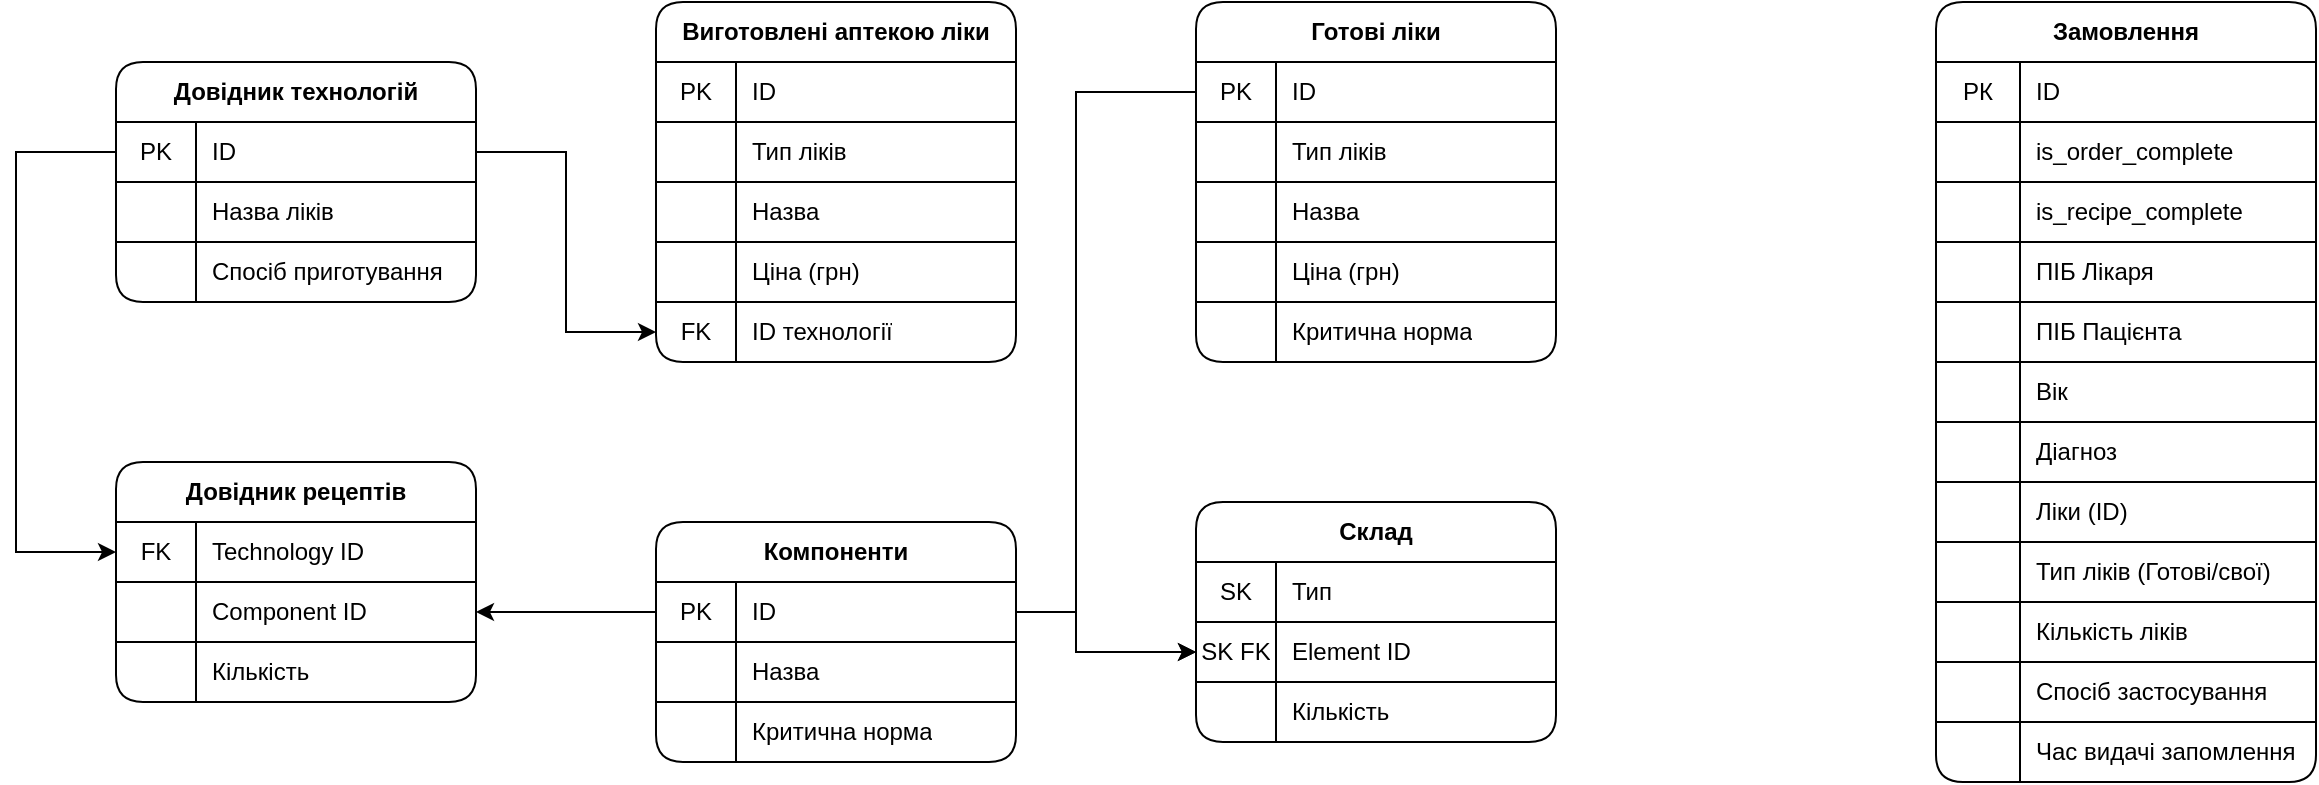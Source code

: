 <mxfile version="14.6.12" type="device"><diagram id="vfLtdzT4Emic2XwserG2" name="Page-1"><mxGraphModel dx="1422" dy="762" grid="1" gridSize="10" guides="1" tooltips="1" connect="1" arrows="1" fold="1" page="1" pageScale="1" pageWidth="1169" pageHeight="827" math="0" shadow="0"><root><mxCell id="0"/><mxCell id="1" parent="0"/><mxCell id="wv6EKZwhdLid4EKKZSiY-6" value="Замовлення" style="shape=table;html=1;whiteSpace=wrap;startSize=30;container=1;collapsible=0;childLayout=tableLayout;fixedRows=1;rowLines=1;fontStyle=1;align=center;rounded=1;sketch=0;shadow=0;resizeLast=0;portConstraintRotation=0;horizontal=1;resizeLastRow=1;" vertex="1" parent="1"><mxGeometry x="970" y="10" width="190" height="390" as="geometry"/></mxCell><mxCell id="wv6EKZwhdLid4EKKZSiY-7" value="" style="shape=partialRectangle;html=1;whiteSpace=wrap;collapsible=0;dropTarget=0;pointerEvents=0;fillColor=none;top=0;left=0;bottom=1;right=0;points=[[0,0.5],[1,0.5]];portConstraint=eastwest;" vertex="1" parent="wv6EKZwhdLid4EKKZSiY-6"><mxGeometry y="30" width="190" height="30" as="geometry"/></mxCell><mxCell id="wv6EKZwhdLid4EKKZSiY-8" value="РК" style="shape=partialRectangle;html=1;whiteSpace=wrap;connectable=0;fillColor=none;top=0;left=0;bottom=0;right=0;overflow=hidden;" vertex="1" parent="wv6EKZwhdLid4EKKZSiY-7"><mxGeometry width="42" height="30" as="geometry"/></mxCell><mxCell id="wv6EKZwhdLid4EKKZSiY-9" value="ID" style="shape=partialRectangle;html=1;whiteSpace=wrap;connectable=0;fillColor=none;top=0;left=0;bottom=0;right=0;align=left;spacingLeft=6;overflow=hidden;" vertex="1" parent="wv6EKZwhdLid4EKKZSiY-7"><mxGeometry x="42" width="148" height="30" as="geometry"/></mxCell><mxCell id="wv6EKZwhdLid4EKKZSiY-10" value="" style="shape=partialRectangle;html=1;whiteSpace=wrap;collapsible=0;dropTarget=0;pointerEvents=0;fillColor=none;top=0;left=0;bottom=0;right=0;points=[[0,0.5],[1,0.5]];portConstraint=eastwest;" vertex="1" parent="wv6EKZwhdLid4EKKZSiY-6"><mxGeometry y="60" width="190" height="30" as="geometry"/></mxCell><mxCell id="wv6EKZwhdLid4EKKZSiY-11" value="" style="shape=partialRectangle;html=1;whiteSpace=wrap;connectable=0;fillColor=none;top=0;left=0;bottom=0;right=0;overflow=hidden;" vertex="1" parent="wv6EKZwhdLid4EKKZSiY-10"><mxGeometry width="42" height="30" as="geometry"/></mxCell><mxCell id="wv6EKZwhdLid4EKKZSiY-12" value="is_order_complete" style="shape=partialRectangle;html=1;whiteSpace=wrap;connectable=0;fillColor=none;top=0;left=0;bottom=0;right=0;align=left;spacingLeft=6;overflow=hidden;" vertex="1" parent="wv6EKZwhdLid4EKKZSiY-10"><mxGeometry x="42" width="148" height="30" as="geometry"/></mxCell><mxCell id="wv6EKZwhdLid4EKKZSiY-58" style="shape=partialRectangle;html=1;whiteSpace=wrap;collapsible=0;dropTarget=0;pointerEvents=0;fillColor=none;top=0;left=0;bottom=0;right=0;points=[[0,0.5],[1,0.5]];portConstraint=eastwest;" vertex="1" parent="wv6EKZwhdLid4EKKZSiY-6"><mxGeometry y="90" width="190" height="30" as="geometry"/></mxCell><mxCell id="wv6EKZwhdLid4EKKZSiY-59" style="shape=partialRectangle;html=1;whiteSpace=wrap;connectable=0;fillColor=none;top=0;left=0;bottom=0;right=0;overflow=hidden;" vertex="1" parent="wv6EKZwhdLid4EKKZSiY-58"><mxGeometry width="42" height="30" as="geometry"/></mxCell><mxCell id="wv6EKZwhdLid4EKKZSiY-60" value="is_recipe_complete" style="shape=partialRectangle;html=1;whiteSpace=wrap;connectable=0;fillColor=none;top=0;left=0;bottom=0;right=0;align=left;spacingLeft=6;overflow=hidden;" vertex="1" parent="wv6EKZwhdLid4EKKZSiY-58"><mxGeometry x="42" width="148" height="30" as="geometry"/></mxCell><mxCell id="wv6EKZwhdLid4EKKZSiY-13" value="" style="shape=partialRectangle;html=1;whiteSpace=wrap;collapsible=0;dropTarget=0;pointerEvents=0;fillColor=none;top=0;left=0;bottom=0;right=0;points=[[0,0.5],[1,0.5]];portConstraint=eastwest;" vertex="1" parent="wv6EKZwhdLid4EKKZSiY-6"><mxGeometry y="120" width="190" height="30" as="geometry"/></mxCell><mxCell id="wv6EKZwhdLid4EKKZSiY-14" value="" style="shape=partialRectangle;html=1;whiteSpace=wrap;connectable=0;fillColor=none;top=0;left=0;bottom=0;right=0;overflow=hidden;" vertex="1" parent="wv6EKZwhdLid4EKKZSiY-13"><mxGeometry width="42" height="30" as="geometry"/></mxCell><mxCell id="wv6EKZwhdLid4EKKZSiY-15" value="ПІБ Лікаря" style="shape=partialRectangle;html=1;whiteSpace=wrap;connectable=0;fillColor=none;top=0;left=0;bottom=0;right=0;align=left;spacingLeft=6;overflow=hidden;" vertex="1" parent="wv6EKZwhdLid4EKKZSiY-13"><mxGeometry x="42" width="148" height="30" as="geometry"/></mxCell><mxCell id="wv6EKZwhdLid4EKKZSiY-119" style="shape=partialRectangle;html=1;whiteSpace=wrap;collapsible=0;dropTarget=0;pointerEvents=0;fillColor=none;top=0;left=0;bottom=0;right=0;points=[[0,0.5],[1,0.5]];portConstraint=eastwest;" vertex="1" parent="wv6EKZwhdLid4EKKZSiY-6"><mxGeometry y="150" width="190" height="30" as="geometry"/></mxCell><mxCell id="wv6EKZwhdLid4EKKZSiY-120" style="shape=partialRectangle;html=1;whiteSpace=wrap;connectable=0;fillColor=none;top=0;left=0;bottom=0;right=0;overflow=hidden;" vertex="1" parent="wv6EKZwhdLid4EKKZSiY-119"><mxGeometry width="42" height="30" as="geometry"/></mxCell><mxCell id="wv6EKZwhdLid4EKKZSiY-121" value="ПІБ Пацієнта" style="shape=partialRectangle;html=1;whiteSpace=wrap;connectable=0;fillColor=none;top=0;left=0;bottom=0;right=0;align=left;spacingLeft=6;overflow=hidden;" vertex="1" parent="wv6EKZwhdLid4EKKZSiY-119"><mxGeometry x="42" width="148" height="30" as="geometry"/></mxCell><mxCell id="wv6EKZwhdLid4EKKZSiY-26" style="shape=partialRectangle;html=1;whiteSpace=wrap;collapsible=0;dropTarget=0;pointerEvents=0;fillColor=none;top=0;left=0;bottom=0;right=0;points=[[0,0.5],[1,0.5]];portConstraint=eastwest;" vertex="1" parent="wv6EKZwhdLid4EKKZSiY-6"><mxGeometry y="180" width="190" height="30" as="geometry"/></mxCell><mxCell id="wv6EKZwhdLid4EKKZSiY-27" style="shape=partialRectangle;html=1;whiteSpace=wrap;connectable=0;fillColor=none;top=0;left=0;bottom=0;right=0;overflow=hidden;" vertex="1" parent="wv6EKZwhdLid4EKKZSiY-26"><mxGeometry width="42" height="30" as="geometry"/></mxCell><mxCell id="wv6EKZwhdLid4EKKZSiY-28" value="Вік" style="shape=partialRectangle;html=1;whiteSpace=wrap;connectable=0;fillColor=none;top=0;left=0;bottom=0;right=0;align=left;spacingLeft=6;overflow=hidden;" vertex="1" parent="wv6EKZwhdLid4EKKZSiY-26"><mxGeometry x="42" width="148" height="30" as="geometry"/></mxCell><mxCell id="wv6EKZwhdLid4EKKZSiY-23" style="shape=partialRectangle;html=1;whiteSpace=wrap;collapsible=0;dropTarget=0;pointerEvents=0;fillColor=none;top=0;left=0;bottom=0;right=0;points=[[0,0.5],[1,0.5]];portConstraint=eastwest;" vertex="1" parent="wv6EKZwhdLid4EKKZSiY-6"><mxGeometry y="210" width="190" height="30" as="geometry"/></mxCell><mxCell id="wv6EKZwhdLid4EKKZSiY-24" style="shape=partialRectangle;html=1;whiteSpace=wrap;connectable=0;fillColor=none;top=0;left=0;bottom=0;right=0;overflow=hidden;" vertex="1" parent="wv6EKZwhdLid4EKKZSiY-23"><mxGeometry width="42" height="30" as="geometry"/></mxCell><mxCell id="wv6EKZwhdLid4EKKZSiY-25" value="Діагноз" style="shape=partialRectangle;html=1;whiteSpace=wrap;connectable=0;fillColor=none;top=0;left=0;bottom=0;right=0;align=left;spacingLeft=6;overflow=hidden;" vertex="1" parent="wv6EKZwhdLid4EKKZSiY-23"><mxGeometry x="42" width="148" height="30" as="geometry"/></mxCell><mxCell id="wv6EKZwhdLid4EKKZSiY-128" style="shape=partialRectangle;html=1;whiteSpace=wrap;collapsible=0;dropTarget=0;pointerEvents=0;fillColor=none;top=0;left=0;bottom=0;right=0;points=[[0,0.5],[1,0.5]];portConstraint=eastwest;" vertex="1" parent="wv6EKZwhdLid4EKKZSiY-6"><mxGeometry y="240" width="190" height="30" as="geometry"/></mxCell><mxCell id="wv6EKZwhdLid4EKKZSiY-129" style="shape=partialRectangle;html=1;whiteSpace=wrap;connectable=0;fillColor=none;top=0;left=0;bottom=0;right=0;overflow=hidden;" vertex="1" parent="wv6EKZwhdLid4EKKZSiY-128"><mxGeometry width="42" height="30" as="geometry"/></mxCell><mxCell id="wv6EKZwhdLid4EKKZSiY-130" value="Ліки (ID)" style="shape=partialRectangle;html=1;whiteSpace=wrap;connectable=0;fillColor=none;top=0;left=0;bottom=0;right=0;align=left;spacingLeft=6;overflow=hidden;" vertex="1" parent="wv6EKZwhdLid4EKKZSiY-128"><mxGeometry x="42" width="148" height="30" as="geometry"/></mxCell><mxCell id="wv6EKZwhdLid4EKKZSiY-125" style="shape=partialRectangle;html=1;whiteSpace=wrap;collapsible=0;dropTarget=0;pointerEvents=0;fillColor=none;top=0;left=0;bottom=0;right=0;points=[[0,0.5],[1,0.5]];portConstraint=eastwest;" vertex="1" parent="wv6EKZwhdLid4EKKZSiY-6"><mxGeometry y="270" width="190" height="30" as="geometry"/></mxCell><mxCell id="wv6EKZwhdLid4EKKZSiY-126" style="shape=partialRectangle;html=1;whiteSpace=wrap;connectable=0;fillColor=none;top=0;left=0;bottom=0;right=0;overflow=hidden;" vertex="1" parent="wv6EKZwhdLid4EKKZSiY-125"><mxGeometry width="42" height="30" as="geometry"/></mxCell><mxCell id="wv6EKZwhdLid4EKKZSiY-127" value="Тип ліків (Готові/свої)" style="shape=partialRectangle;html=1;whiteSpace=wrap;connectable=0;fillColor=none;top=0;left=0;bottom=0;right=0;align=left;spacingLeft=6;overflow=hidden;" vertex="1" parent="wv6EKZwhdLid4EKKZSiY-125"><mxGeometry x="42" width="148" height="30" as="geometry"/></mxCell><mxCell id="wv6EKZwhdLid4EKKZSiY-122" style="shape=partialRectangle;html=1;whiteSpace=wrap;collapsible=0;dropTarget=0;pointerEvents=0;fillColor=none;top=0;left=0;bottom=0;right=0;points=[[0,0.5],[1,0.5]];portConstraint=eastwest;" vertex="1" parent="wv6EKZwhdLid4EKKZSiY-6"><mxGeometry y="300" width="190" height="30" as="geometry"/></mxCell><mxCell id="wv6EKZwhdLid4EKKZSiY-123" style="shape=partialRectangle;html=1;whiteSpace=wrap;connectable=0;fillColor=none;top=0;left=0;bottom=0;right=0;overflow=hidden;" vertex="1" parent="wv6EKZwhdLid4EKKZSiY-122"><mxGeometry width="42" height="30" as="geometry"/></mxCell><mxCell id="wv6EKZwhdLid4EKKZSiY-124" value="Кількість ліків" style="shape=partialRectangle;html=1;whiteSpace=wrap;connectable=0;fillColor=none;top=0;left=0;bottom=0;right=0;align=left;spacingLeft=6;overflow=hidden;" vertex="1" parent="wv6EKZwhdLid4EKKZSiY-122"><mxGeometry x="42" width="148" height="30" as="geometry"/></mxCell><mxCell id="wv6EKZwhdLid4EKKZSiY-131" style="shape=partialRectangle;html=1;whiteSpace=wrap;collapsible=0;dropTarget=0;pointerEvents=0;fillColor=none;top=0;left=0;bottom=0;right=0;points=[[0,0.5],[1,0.5]];portConstraint=eastwest;" vertex="1" parent="wv6EKZwhdLid4EKKZSiY-6"><mxGeometry y="330" width="190" height="30" as="geometry"/></mxCell><mxCell id="wv6EKZwhdLid4EKKZSiY-132" style="shape=partialRectangle;html=1;whiteSpace=wrap;connectable=0;fillColor=none;top=0;left=0;bottom=0;right=0;overflow=hidden;" vertex="1" parent="wv6EKZwhdLid4EKKZSiY-131"><mxGeometry width="42" height="30" as="geometry"/></mxCell><mxCell id="wv6EKZwhdLid4EKKZSiY-133" value="Спосіб застосування" style="shape=partialRectangle;html=1;whiteSpace=wrap;connectable=0;fillColor=none;top=0;left=0;bottom=0;right=0;align=left;spacingLeft=6;overflow=hidden;" vertex="1" parent="wv6EKZwhdLid4EKKZSiY-131"><mxGeometry x="42" width="148" height="30" as="geometry"/></mxCell><mxCell id="wv6EKZwhdLid4EKKZSiY-137" style="shape=partialRectangle;html=1;whiteSpace=wrap;collapsible=0;dropTarget=0;pointerEvents=0;fillColor=none;top=0;left=0;bottom=0;right=0;points=[[0,0.5],[1,0.5]];portConstraint=eastwest;" vertex="1" parent="wv6EKZwhdLid4EKKZSiY-6"><mxGeometry y="360" width="190" height="30" as="geometry"/></mxCell><mxCell id="wv6EKZwhdLid4EKKZSiY-138" style="shape=partialRectangle;html=1;whiteSpace=wrap;connectable=0;fillColor=none;top=0;left=0;bottom=0;right=0;overflow=hidden;" vertex="1" parent="wv6EKZwhdLid4EKKZSiY-137"><mxGeometry width="42" height="30" as="geometry"/></mxCell><mxCell id="wv6EKZwhdLid4EKKZSiY-139" value="Час видачі запомлення" style="shape=partialRectangle;html=1;whiteSpace=wrap;connectable=0;fillColor=none;top=0;left=0;bottom=0;right=0;align=left;spacingLeft=6;overflow=hidden;" vertex="1" parent="wv6EKZwhdLid4EKKZSiY-137"><mxGeometry x="42" width="148" height="30" as="geometry"/></mxCell><mxCell id="wv6EKZwhdLid4EKKZSiY-32" value="Виготовлені аптекою ліки" style="shape=table;html=1;whiteSpace=wrap;startSize=30;container=1;collapsible=0;childLayout=tableLayout;fixedRows=1;rowLines=1;fontStyle=1;align=center;rounded=1;shadow=0;sketch=0;resizeLast=0;resizeLastRow=1;" vertex="1" parent="1"><mxGeometry x="330" y="10" width="180" height="180" as="geometry"/></mxCell><mxCell id="wv6EKZwhdLid4EKKZSiY-33" value="" style="shape=partialRectangle;html=1;whiteSpace=wrap;collapsible=0;dropTarget=0;pointerEvents=0;fillColor=none;top=0;left=0;bottom=1;right=0;points=[[0,0.5],[1,0.5]];portConstraint=eastwest;" vertex="1" parent="wv6EKZwhdLid4EKKZSiY-32"><mxGeometry y="30" width="180" height="30" as="geometry"/></mxCell><mxCell id="wv6EKZwhdLid4EKKZSiY-34" value="PK" style="shape=partialRectangle;html=1;whiteSpace=wrap;connectable=0;fillColor=none;top=0;left=0;bottom=0;right=0;overflow=hidden;" vertex="1" parent="wv6EKZwhdLid4EKKZSiY-33"><mxGeometry width="40" height="30" as="geometry"/></mxCell><mxCell id="wv6EKZwhdLid4EKKZSiY-35" value="ID" style="shape=partialRectangle;html=1;whiteSpace=wrap;connectable=0;fillColor=none;top=0;left=0;bottom=0;right=0;align=left;spacingLeft=6;overflow=hidden;" vertex="1" parent="wv6EKZwhdLid4EKKZSiY-33"><mxGeometry x="40" width="140" height="30" as="geometry"/></mxCell><mxCell id="wv6EKZwhdLid4EKKZSiY-36" value="" style="shape=partialRectangle;html=1;whiteSpace=wrap;collapsible=0;dropTarget=0;pointerEvents=0;fillColor=none;top=0;left=0;bottom=0;right=0;points=[[0,0.5],[1,0.5]];portConstraint=eastwest;" vertex="1" parent="wv6EKZwhdLid4EKKZSiY-32"><mxGeometry y="60" width="180" height="30" as="geometry"/></mxCell><mxCell id="wv6EKZwhdLid4EKKZSiY-37" value="" style="shape=partialRectangle;html=1;whiteSpace=wrap;connectable=0;fillColor=none;top=0;left=0;bottom=0;right=0;overflow=hidden;" vertex="1" parent="wv6EKZwhdLid4EKKZSiY-36"><mxGeometry width="40" height="30" as="geometry"/></mxCell><mxCell id="wv6EKZwhdLid4EKKZSiY-38" value="Тип ліків" style="shape=partialRectangle;html=1;whiteSpace=wrap;connectable=0;fillColor=none;top=0;left=0;bottom=0;right=0;align=left;spacingLeft=6;overflow=hidden;" vertex="1" parent="wv6EKZwhdLid4EKKZSiY-36"><mxGeometry x="40" width="140" height="30" as="geometry"/></mxCell><mxCell id="wv6EKZwhdLid4EKKZSiY-39" value="" style="shape=partialRectangle;html=1;whiteSpace=wrap;collapsible=0;dropTarget=0;pointerEvents=0;fillColor=none;top=0;left=0;bottom=0;right=0;points=[[0,0.5],[1,0.5]];portConstraint=eastwest;" vertex="1" parent="wv6EKZwhdLid4EKKZSiY-32"><mxGeometry y="90" width="180" height="30" as="geometry"/></mxCell><mxCell id="wv6EKZwhdLid4EKKZSiY-40" value="" style="shape=partialRectangle;html=1;whiteSpace=wrap;connectable=0;fillColor=none;top=0;left=0;bottom=0;right=0;overflow=hidden;" vertex="1" parent="wv6EKZwhdLid4EKKZSiY-39"><mxGeometry width="40" height="30" as="geometry"/></mxCell><mxCell id="wv6EKZwhdLid4EKKZSiY-41" value="Назва" style="shape=partialRectangle;html=1;whiteSpace=wrap;connectable=0;fillColor=none;top=0;left=0;bottom=0;right=0;align=left;spacingLeft=6;overflow=hidden;" vertex="1" parent="wv6EKZwhdLid4EKKZSiY-39"><mxGeometry x="40" width="140" height="30" as="geometry"/></mxCell><mxCell id="wv6EKZwhdLid4EKKZSiY-84" style="shape=partialRectangle;html=1;whiteSpace=wrap;collapsible=0;dropTarget=0;pointerEvents=0;fillColor=none;top=0;left=0;bottom=0;right=0;points=[[0,0.5],[1,0.5]];portConstraint=eastwest;" vertex="1" parent="wv6EKZwhdLid4EKKZSiY-32"><mxGeometry y="120" width="180" height="30" as="geometry"/></mxCell><mxCell id="wv6EKZwhdLid4EKKZSiY-85" style="shape=partialRectangle;html=1;whiteSpace=wrap;connectable=0;fillColor=none;top=0;left=0;bottom=0;right=0;overflow=hidden;" vertex="1" parent="wv6EKZwhdLid4EKKZSiY-84"><mxGeometry width="40" height="30" as="geometry"/></mxCell><mxCell id="wv6EKZwhdLid4EKKZSiY-86" value="Ціна (грн)" style="shape=partialRectangle;html=1;whiteSpace=wrap;connectable=0;fillColor=none;top=0;left=0;bottom=0;right=0;align=left;spacingLeft=6;overflow=hidden;" vertex="1" parent="wv6EKZwhdLid4EKKZSiY-84"><mxGeometry x="40" width="140" height="30" as="geometry"/></mxCell><mxCell id="wv6EKZwhdLid4EKKZSiY-87" style="shape=partialRectangle;html=1;whiteSpace=wrap;collapsible=0;dropTarget=0;pointerEvents=0;fillColor=none;top=0;left=0;bottom=0;right=0;points=[[0,0.5],[1,0.5]];portConstraint=eastwest;" vertex="1" parent="wv6EKZwhdLid4EKKZSiY-32"><mxGeometry y="150" width="180" height="30" as="geometry"/></mxCell><mxCell id="wv6EKZwhdLid4EKKZSiY-88" value="FK" style="shape=partialRectangle;html=1;whiteSpace=wrap;connectable=0;fillColor=none;top=0;left=0;bottom=0;right=0;overflow=hidden;" vertex="1" parent="wv6EKZwhdLid4EKKZSiY-87"><mxGeometry width="40" height="30" as="geometry"/></mxCell><mxCell id="wv6EKZwhdLid4EKKZSiY-89" value="ID технології" style="shape=partialRectangle;html=1;whiteSpace=wrap;connectable=0;fillColor=none;top=0;left=0;bottom=0;right=0;align=left;spacingLeft=6;overflow=hidden;" vertex="1" parent="wv6EKZwhdLid4EKKZSiY-87"><mxGeometry x="40" width="140" height="30" as="geometry"/></mxCell><mxCell id="wv6EKZwhdLid4EKKZSiY-42" value="Готові ліки" style="shape=table;html=1;whiteSpace=wrap;startSize=30;container=1;collapsible=0;childLayout=tableLayout;fixedRows=1;rowLines=1;fontStyle=1;align=center;rounded=1;shadow=0;sketch=0;resizeLastRow=1;" vertex="1" parent="1"><mxGeometry x="600" y="10" width="180" height="180" as="geometry"/></mxCell><mxCell id="wv6EKZwhdLid4EKKZSiY-43" value="" style="shape=partialRectangle;html=1;whiteSpace=wrap;collapsible=0;dropTarget=0;pointerEvents=0;fillColor=none;top=0;left=0;bottom=1;right=0;points=[[0,0.5],[1,0.5]];portConstraint=eastwest;" vertex="1" parent="wv6EKZwhdLid4EKKZSiY-42"><mxGeometry y="30" width="180" height="30" as="geometry"/></mxCell><mxCell id="wv6EKZwhdLid4EKKZSiY-44" value="PK" style="shape=partialRectangle;html=1;whiteSpace=wrap;connectable=0;fillColor=none;top=0;left=0;bottom=0;right=0;overflow=hidden;" vertex="1" parent="wv6EKZwhdLid4EKKZSiY-43"><mxGeometry width="40" height="30" as="geometry"/></mxCell><mxCell id="wv6EKZwhdLid4EKKZSiY-45" value="ID" style="shape=partialRectangle;html=1;whiteSpace=wrap;connectable=0;fillColor=none;top=0;left=0;bottom=0;right=0;align=left;spacingLeft=6;overflow=hidden;" vertex="1" parent="wv6EKZwhdLid4EKKZSiY-43"><mxGeometry x="40" width="140" height="30" as="geometry"/></mxCell><mxCell id="wv6EKZwhdLid4EKKZSiY-46" value="" style="shape=partialRectangle;html=1;whiteSpace=wrap;collapsible=0;dropTarget=0;pointerEvents=0;fillColor=none;top=0;left=0;bottom=0;right=0;points=[[0,0.5],[1,0.5]];portConstraint=eastwest;" vertex="1" parent="wv6EKZwhdLid4EKKZSiY-42"><mxGeometry y="60" width="180" height="30" as="geometry"/></mxCell><mxCell id="wv6EKZwhdLid4EKKZSiY-47" value="" style="shape=partialRectangle;html=1;whiteSpace=wrap;connectable=0;fillColor=none;top=0;left=0;bottom=0;right=0;overflow=hidden;" vertex="1" parent="wv6EKZwhdLid4EKKZSiY-46"><mxGeometry width="40" height="30" as="geometry"/></mxCell><mxCell id="wv6EKZwhdLid4EKKZSiY-48" value="Тип ліків" style="shape=partialRectangle;html=1;whiteSpace=wrap;connectable=0;fillColor=none;top=0;left=0;bottom=0;right=0;align=left;spacingLeft=6;overflow=hidden;" vertex="1" parent="wv6EKZwhdLid4EKKZSiY-46"><mxGeometry x="40" width="140" height="30" as="geometry"/></mxCell><mxCell id="wv6EKZwhdLid4EKKZSiY-49" value="" style="shape=partialRectangle;html=1;whiteSpace=wrap;collapsible=0;dropTarget=0;pointerEvents=0;fillColor=none;top=0;left=0;bottom=0;right=0;points=[[0,0.5],[1,0.5]];portConstraint=eastwest;" vertex="1" parent="wv6EKZwhdLid4EKKZSiY-42"><mxGeometry y="90" width="180" height="30" as="geometry"/></mxCell><mxCell id="wv6EKZwhdLid4EKKZSiY-50" value="" style="shape=partialRectangle;html=1;whiteSpace=wrap;connectable=0;fillColor=none;top=0;left=0;bottom=0;right=0;overflow=hidden;" vertex="1" parent="wv6EKZwhdLid4EKKZSiY-49"><mxGeometry width="40" height="30" as="geometry"/></mxCell><mxCell id="wv6EKZwhdLid4EKKZSiY-51" value="Назва" style="shape=partialRectangle;html=1;whiteSpace=wrap;connectable=0;fillColor=none;top=0;left=0;bottom=0;right=0;align=left;spacingLeft=6;overflow=hidden;" vertex="1" parent="wv6EKZwhdLid4EKKZSiY-49"><mxGeometry x="40" width="140" height="30" as="geometry"/></mxCell><mxCell id="wv6EKZwhdLid4EKKZSiY-55" style="shape=partialRectangle;html=1;whiteSpace=wrap;collapsible=0;dropTarget=0;pointerEvents=0;fillColor=none;top=0;left=0;bottom=0;right=0;points=[[0,0.5],[1,0.5]];portConstraint=eastwest;" vertex="1" parent="wv6EKZwhdLid4EKKZSiY-42"><mxGeometry y="120" width="180" height="30" as="geometry"/></mxCell><mxCell id="wv6EKZwhdLid4EKKZSiY-56" style="shape=partialRectangle;html=1;whiteSpace=wrap;connectable=0;fillColor=none;top=0;left=0;bottom=0;right=0;overflow=hidden;" vertex="1" parent="wv6EKZwhdLid4EKKZSiY-55"><mxGeometry width="40" height="30" as="geometry"/></mxCell><mxCell id="wv6EKZwhdLid4EKKZSiY-57" value="Ціна (грн)" style="shape=partialRectangle;html=1;whiteSpace=wrap;connectable=0;fillColor=none;top=0;left=0;bottom=0;right=0;align=left;spacingLeft=6;overflow=hidden;" vertex="1" parent="wv6EKZwhdLid4EKKZSiY-55"><mxGeometry x="40" width="140" height="30" as="geometry"/></mxCell><mxCell id="wv6EKZwhdLid4EKKZSiY-61" style="shape=partialRectangle;html=1;whiteSpace=wrap;collapsible=0;dropTarget=0;pointerEvents=0;fillColor=none;top=0;left=0;bottom=0;right=0;points=[[0,0.5],[1,0.5]];portConstraint=eastwest;" vertex="1" parent="wv6EKZwhdLid4EKKZSiY-42"><mxGeometry y="150" width="180" height="30" as="geometry"/></mxCell><mxCell id="wv6EKZwhdLid4EKKZSiY-62" style="shape=partialRectangle;html=1;whiteSpace=wrap;connectable=0;fillColor=none;top=0;left=0;bottom=0;right=0;overflow=hidden;" vertex="1" parent="wv6EKZwhdLid4EKKZSiY-61"><mxGeometry width="40" height="30" as="geometry"/></mxCell><mxCell id="wv6EKZwhdLid4EKKZSiY-63" value="Критична норма" style="shape=partialRectangle;html=1;whiteSpace=wrap;connectable=0;fillColor=none;top=0;left=0;bottom=0;right=0;align=left;spacingLeft=6;overflow=hidden;" vertex="1" parent="wv6EKZwhdLid4EKKZSiY-61"><mxGeometry x="40" width="140" height="30" as="geometry"/></mxCell><mxCell id="wv6EKZwhdLid4EKKZSiY-64" value="Склад" style="shape=table;html=1;whiteSpace=wrap;startSize=30;container=1;collapsible=0;childLayout=tableLayout;fixedRows=1;rowLines=1;fontStyle=1;align=center;rounded=1;shadow=0;sketch=0;resizeLastRow=1;" vertex="1" parent="1"><mxGeometry x="600" y="260" width="180" height="120" as="geometry"/></mxCell><mxCell id="wv6EKZwhdLid4EKKZSiY-65" value="" style="shape=partialRectangle;html=1;whiteSpace=wrap;collapsible=0;dropTarget=0;pointerEvents=0;fillColor=none;top=0;left=0;bottom=1;right=0;points=[[0,0.5],[1,0.5]];portConstraint=eastwest;" vertex="1" parent="wv6EKZwhdLid4EKKZSiY-64"><mxGeometry y="30" width="180" height="30" as="geometry"/></mxCell><mxCell id="wv6EKZwhdLid4EKKZSiY-66" value="SK" style="shape=partialRectangle;html=1;whiteSpace=wrap;connectable=0;fillColor=none;top=0;left=0;bottom=0;right=0;overflow=hidden;" vertex="1" parent="wv6EKZwhdLid4EKKZSiY-65"><mxGeometry width="40" height="30" as="geometry"/></mxCell><mxCell id="wv6EKZwhdLid4EKKZSiY-67" value="Тип" style="shape=partialRectangle;html=1;whiteSpace=wrap;connectable=0;fillColor=none;top=0;left=0;bottom=0;right=0;align=left;spacingLeft=6;overflow=hidden;" vertex="1" parent="wv6EKZwhdLid4EKKZSiY-65"><mxGeometry x="40" width="140" height="30" as="geometry"/></mxCell><mxCell id="wv6EKZwhdLid4EKKZSiY-68" value="" style="shape=partialRectangle;html=1;whiteSpace=wrap;collapsible=0;dropTarget=0;pointerEvents=0;fillColor=none;top=0;left=0;bottom=0;right=0;points=[[0,0.5],[1,0.5]];portConstraint=eastwest;" vertex="1" parent="wv6EKZwhdLid4EKKZSiY-64"><mxGeometry y="60" width="180" height="30" as="geometry"/></mxCell><mxCell id="wv6EKZwhdLid4EKKZSiY-69" value="SK FK" style="shape=partialRectangle;html=1;whiteSpace=wrap;connectable=0;fillColor=none;top=0;left=0;bottom=0;right=0;overflow=hidden;" vertex="1" parent="wv6EKZwhdLid4EKKZSiY-68"><mxGeometry width="40" height="30" as="geometry"/></mxCell><mxCell id="wv6EKZwhdLid4EKKZSiY-70" value="Element ID" style="shape=partialRectangle;html=1;whiteSpace=wrap;connectable=0;fillColor=none;top=0;left=0;bottom=0;right=0;align=left;spacingLeft=6;overflow=hidden;" vertex="1" parent="wv6EKZwhdLid4EKKZSiY-68"><mxGeometry x="40" width="140" height="30" as="geometry"/></mxCell><mxCell id="wv6EKZwhdLid4EKKZSiY-71" value="" style="shape=partialRectangle;html=1;whiteSpace=wrap;collapsible=0;dropTarget=0;pointerEvents=0;fillColor=none;top=0;left=0;bottom=0;right=0;points=[[0,0.5],[1,0.5]];portConstraint=eastwest;" vertex="1" parent="wv6EKZwhdLid4EKKZSiY-64"><mxGeometry y="90" width="180" height="30" as="geometry"/></mxCell><mxCell id="wv6EKZwhdLid4EKKZSiY-72" value="" style="shape=partialRectangle;html=1;whiteSpace=wrap;connectable=0;fillColor=none;top=0;left=0;bottom=0;right=0;overflow=hidden;" vertex="1" parent="wv6EKZwhdLid4EKKZSiY-71"><mxGeometry width="40" height="30" as="geometry"/></mxCell><mxCell id="wv6EKZwhdLid4EKKZSiY-73" value="Кількість" style="shape=partialRectangle;html=1;whiteSpace=wrap;connectable=0;fillColor=none;top=0;left=0;bottom=0;right=0;align=left;spacingLeft=6;overflow=hidden;" vertex="1" parent="wv6EKZwhdLid4EKKZSiY-71"><mxGeometry x="40" width="140" height="30" as="geometry"/></mxCell><mxCell id="wv6EKZwhdLid4EKKZSiY-74" value="Компоненти" style="shape=table;html=1;whiteSpace=wrap;startSize=30;container=1;collapsible=0;childLayout=tableLayout;fixedRows=1;rowLines=1;fontStyle=1;align=center;rounded=1;shadow=0;sketch=0;resizeLastRow=1;" vertex="1" parent="1"><mxGeometry x="330" y="270" width="180" height="120" as="geometry"/></mxCell><mxCell id="wv6EKZwhdLid4EKKZSiY-75" value="" style="shape=partialRectangle;html=1;whiteSpace=wrap;collapsible=0;dropTarget=0;pointerEvents=0;fillColor=none;top=0;left=0;bottom=1;right=0;points=[[0,0.5],[1,0.5]];portConstraint=eastwest;" vertex="1" parent="wv6EKZwhdLid4EKKZSiY-74"><mxGeometry y="30" width="180" height="30" as="geometry"/></mxCell><mxCell id="wv6EKZwhdLid4EKKZSiY-76" value="PK" style="shape=partialRectangle;html=1;whiteSpace=wrap;connectable=0;fillColor=none;top=0;left=0;bottom=0;right=0;overflow=hidden;" vertex="1" parent="wv6EKZwhdLid4EKKZSiY-75"><mxGeometry width="40" height="30" as="geometry"/></mxCell><mxCell id="wv6EKZwhdLid4EKKZSiY-77" value="ID" style="shape=partialRectangle;html=1;whiteSpace=wrap;connectable=0;fillColor=none;top=0;left=0;bottom=0;right=0;align=left;spacingLeft=6;overflow=hidden;" vertex="1" parent="wv6EKZwhdLid4EKKZSiY-75"><mxGeometry x="40" width="140" height="30" as="geometry"/></mxCell><mxCell id="wv6EKZwhdLid4EKKZSiY-78" value="" style="shape=partialRectangle;html=1;whiteSpace=wrap;collapsible=0;dropTarget=0;pointerEvents=0;fillColor=none;top=0;left=0;bottom=0;right=0;points=[[0,0.5],[1,0.5]];portConstraint=eastwest;" vertex="1" parent="wv6EKZwhdLid4EKKZSiY-74"><mxGeometry y="60" width="180" height="30" as="geometry"/></mxCell><mxCell id="wv6EKZwhdLid4EKKZSiY-79" value="" style="shape=partialRectangle;html=1;whiteSpace=wrap;connectable=0;fillColor=none;top=0;left=0;bottom=0;right=0;overflow=hidden;" vertex="1" parent="wv6EKZwhdLid4EKKZSiY-78"><mxGeometry width="40" height="30" as="geometry"/></mxCell><mxCell id="wv6EKZwhdLid4EKKZSiY-80" value="Назва" style="shape=partialRectangle;html=1;whiteSpace=wrap;connectable=0;fillColor=none;top=0;left=0;bottom=0;right=0;align=left;spacingLeft=6;overflow=hidden;" vertex="1" parent="wv6EKZwhdLid4EKKZSiY-78"><mxGeometry x="40" width="140" height="30" as="geometry"/></mxCell><mxCell id="wv6EKZwhdLid4EKKZSiY-81" value="" style="shape=partialRectangle;html=1;whiteSpace=wrap;collapsible=0;dropTarget=0;pointerEvents=0;fillColor=none;top=0;left=0;bottom=0;right=0;points=[[0,0.5],[1,0.5]];portConstraint=eastwest;" vertex="1" parent="wv6EKZwhdLid4EKKZSiY-74"><mxGeometry y="90" width="180" height="30" as="geometry"/></mxCell><mxCell id="wv6EKZwhdLid4EKKZSiY-82" value="" style="shape=partialRectangle;html=1;whiteSpace=wrap;connectable=0;fillColor=none;top=0;left=0;bottom=0;right=0;overflow=hidden;" vertex="1" parent="wv6EKZwhdLid4EKKZSiY-81"><mxGeometry width="40" height="30" as="geometry"/></mxCell><mxCell id="wv6EKZwhdLid4EKKZSiY-83" value="Критична норма" style="shape=partialRectangle;html=1;whiteSpace=wrap;connectable=0;fillColor=none;top=0;left=0;bottom=0;right=0;align=left;spacingLeft=6;overflow=hidden;" vertex="1" parent="wv6EKZwhdLid4EKKZSiY-81"><mxGeometry x="40" width="140" height="30" as="geometry"/></mxCell><mxCell id="wv6EKZwhdLid4EKKZSiY-99" value="Довідник технологій" style="shape=table;html=1;whiteSpace=wrap;startSize=30;container=1;collapsible=0;childLayout=tableLayout;fixedRows=1;rowLines=1;fontStyle=1;align=center;rounded=1;shadow=0;sketch=0;resizeLastRow=1;" vertex="1" parent="1"><mxGeometry x="60" y="40" width="180" height="120" as="geometry"/></mxCell><mxCell id="wv6EKZwhdLid4EKKZSiY-100" value="" style="shape=partialRectangle;html=1;whiteSpace=wrap;collapsible=0;dropTarget=0;pointerEvents=0;fillColor=none;top=1;left=0;bottom=1;right=1;points=[[0,0.5],[1,0.5]];portConstraint=eastwest;" vertex="1" parent="wv6EKZwhdLid4EKKZSiY-99"><mxGeometry y="30" width="180" height="30" as="geometry"/></mxCell><mxCell id="wv6EKZwhdLid4EKKZSiY-101" value="PK" style="shape=partialRectangle;html=1;whiteSpace=wrap;connectable=0;fillColor=none;top=0;left=0;bottom=0;right=0;overflow=hidden;" vertex="1" parent="wv6EKZwhdLid4EKKZSiY-100"><mxGeometry width="40" height="30" as="geometry"/></mxCell><mxCell id="wv6EKZwhdLid4EKKZSiY-102" value="ID" style="shape=partialRectangle;html=1;whiteSpace=wrap;connectable=0;fillColor=none;top=0;left=0;bottom=0;right=0;align=left;spacingLeft=6;overflow=hidden;" vertex="1" parent="wv6EKZwhdLid4EKKZSiY-100"><mxGeometry x="40" width="140" height="30" as="geometry"/></mxCell><mxCell id="wv6EKZwhdLid4EKKZSiY-103" value="" style="shape=partialRectangle;html=1;whiteSpace=wrap;collapsible=0;dropTarget=0;pointerEvents=0;fillColor=none;top=0;left=0;bottom=0;right=0;points=[[0,0.5],[1,0.5]];portConstraint=eastwest;" vertex="1" parent="wv6EKZwhdLid4EKKZSiY-99"><mxGeometry y="60" width="180" height="30" as="geometry"/></mxCell><mxCell id="wv6EKZwhdLid4EKKZSiY-104" value="" style="shape=partialRectangle;html=1;whiteSpace=wrap;connectable=0;fillColor=none;top=0;left=0;bottom=0;right=0;overflow=hidden;" vertex="1" parent="wv6EKZwhdLid4EKKZSiY-103"><mxGeometry width="40" height="30" as="geometry"/></mxCell><mxCell id="wv6EKZwhdLid4EKKZSiY-105" value="Назва ліків" style="shape=partialRectangle;html=1;whiteSpace=wrap;connectable=0;fillColor=none;top=0;left=0;bottom=0;right=0;align=left;spacingLeft=6;overflow=hidden;" vertex="1" parent="wv6EKZwhdLid4EKKZSiY-103"><mxGeometry x="40" width="140" height="30" as="geometry"/></mxCell><mxCell id="wv6EKZwhdLid4EKKZSiY-106" value="" style="shape=partialRectangle;html=1;whiteSpace=wrap;collapsible=0;dropTarget=0;pointerEvents=0;fillColor=none;top=0;left=0;bottom=0;right=0;points=[[0,0.5],[1,0.5]];portConstraint=eastwest;" vertex="1" parent="wv6EKZwhdLid4EKKZSiY-99"><mxGeometry y="90" width="180" height="30" as="geometry"/></mxCell><mxCell id="wv6EKZwhdLid4EKKZSiY-107" value="" style="shape=partialRectangle;html=1;whiteSpace=wrap;connectable=0;fillColor=none;top=0;left=0;bottom=0;right=0;overflow=hidden;" vertex="1" parent="wv6EKZwhdLid4EKKZSiY-106"><mxGeometry width="40" height="30" as="geometry"/></mxCell><mxCell id="wv6EKZwhdLid4EKKZSiY-108" value="Спосіб приготування" style="shape=partialRectangle;html=1;whiteSpace=wrap;connectable=0;fillColor=none;top=0;left=0;bottom=0;right=0;align=left;spacingLeft=6;overflow=hidden;" vertex="1" parent="wv6EKZwhdLid4EKKZSiY-106"><mxGeometry x="40" width="140" height="30" as="geometry"/></mxCell><mxCell id="wv6EKZwhdLid4EKKZSiY-109" value="Довідник рецептів" style="shape=table;html=1;whiteSpace=wrap;startSize=30;container=1;collapsible=0;childLayout=tableLayout;fixedRows=1;rowLines=1;fontStyle=1;align=center;rounded=1;shadow=0;sketch=0;resizeLastRow=1;" vertex="1" parent="1"><mxGeometry x="60" y="240" width="180" height="120" as="geometry"/></mxCell><mxCell id="wv6EKZwhdLid4EKKZSiY-110" value="" style="shape=partialRectangle;html=1;whiteSpace=wrap;collapsible=0;dropTarget=0;pointerEvents=0;fillColor=none;top=0;left=0;bottom=1;right=0;points=[[0,0.5],[1,0.5]];portConstraint=eastwest;" vertex="1" parent="wv6EKZwhdLid4EKKZSiY-109"><mxGeometry y="30" width="180" height="30" as="geometry"/></mxCell><mxCell id="wv6EKZwhdLid4EKKZSiY-111" value="FK" style="shape=partialRectangle;html=1;whiteSpace=wrap;connectable=0;fillColor=none;top=0;left=0;bottom=0;right=0;overflow=hidden;" vertex="1" parent="wv6EKZwhdLid4EKKZSiY-110"><mxGeometry width="40" height="30" as="geometry"/></mxCell><mxCell id="wv6EKZwhdLid4EKKZSiY-112" value="Technology ID" style="shape=partialRectangle;html=1;whiteSpace=wrap;connectable=0;fillColor=none;top=0;left=0;bottom=0;right=0;align=left;spacingLeft=6;overflow=hidden;" vertex="1" parent="wv6EKZwhdLid4EKKZSiY-110"><mxGeometry x="40" width="140" height="30" as="geometry"/></mxCell><mxCell id="wv6EKZwhdLid4EKKZSiY-113" value="" style="shape=partialRectangle;html=1;whiteSpace=wrap;collapsible=0;dropTarget=0;pointerEvents=0;fillColor=none;top=0;left=0;bottom=0;right=0;points=[[0,0.5],[1,0.5]];portConstraint=eastwest;" vertex="1" parent="wv6EKZwhdLid4EKKZSiY-109"><mxGeometry y="60" width="180" height="30" as="geometry"/></mxCell><mxCell id="wv6EKZwhdLid4EKKZSiY-114" value="" style="shape=partialRectangle;html=1;whiteSpace=wrap;connectable=0;fillColor=none;top=0;left=0;bottom=0;right=0;overflow=hidden;" vertex="1" parent="wv6EKZwhdLid4EKKZSiY-113"><mxGeometry width="40" height="30" as="geometry"/></mxCell><mxCell id="wv6EKZwhdLid4EKKZSiY-115" value="Component ID" style="shape=partialRectangle;html=1;whiteSpace=wrap;connectable=0;fillColor=none;top=0;left=0;bottom=0;right=0;align=left;spacingLeft=6;overflow=hidden;" vertex="1" parent="wv6EKZwhdLid4EKKZSiY-113"><mxGeometry x="40" width="140" height="30" as="geometry"/></mxCell><mxCell id="wv6EKZwhdLid4EKKZSiY-116" value="" style="shape=partialRectangle;html=1;whiteSpace=wrap;collapsible=0;dropTarget=0;pointerEvents=0;fillColor=none;top=0;left=0;bottom=0;right=0;points=[[0,0.5],[1,0.5]];portConstraint=eastwest;" vertex="1" parent="wv6EKZwhdLid4EKKZSiY-109"><mxGeometry y="90" width="180" height="30" as="geometry"/></mxCell><mxCell id="wv6EKZwhdLid4EKKZSiY-117" value="" style="shape=partialRectangle;html=1;whiteSpace=wrap;connectable=0;fillColor=none;top=0;left=0;bottom=0;right=0;overflow=hidden;" vertex="1" parent="wv6EKZwhdLid4EKKZSiY-116"><mxGeometry width="40" height="30" as="geometry"/></mxCell><mxCell id="wv6EKZwhdLid4EKKZSiY-118" value="Кількість" style="shape=partialRectangle;html=1;whiteSpace=wrap;connectable=0;fillColor=none;top=0;left=0;bottom=0;right=0;align=left;spacingLeft=6;overflow=hidden;" vertex="1" parent="wv6EKZwhdLid4EKKZSiY-116"><mxGeometry x="40" width="140" height="30" as="geometry"/></mxCell><mxCell id="wv6EKZwhdLid4EKKZSiY-143" style="edgeStyle=orthogonalEdgeStyle;rounded=0;orthogonalLoop=1;jettySize=auto;html=1;entryX=0;entryY=0.5;entryDx=0;entryDy=0;startSize=30;" edge="1" parent="1" source="wv6EKZwhdLid4EKKZSiY-100" target="wv6EKZwhdLid4EKKZSiY-87"><mxGeometry relative="1" as="geometry"/></mxCell><mxCell id="wv6EKZwhdLid4EKKZSiY-144" style="edgeStyle=orthogonalEdgeStyle;rounded=0;orthogonalLoop=1;jettySize=auto;html=1;entryX=0;entryY=0.5;entryDx=0;entryDy=0;startSize=30;" edge="1" parent="1" source="wv6EKZwhdLid4EKKZSiY-75" target="wv6EKZwhdLid4EKKZSiY-68"><mxGeometry relative="1" as="geometry"><Array as="points"><mxPoint x="540" y="315"/><mxPoint x="540" y="335"/></Array></mxGeometry></mxCell><mxCell id="wv6EKZwhdLid4EKKZSiY-145" style="edgeStyle=orthogonalEdgeStyle;rounded=0;orthogonalLoop=1;jettySize=auto;html=1;entryX=0;entryY=0.5;entryDx=0;entryDy=0;startSize=30;" edge="1" parent="1" source="wv6EKZwhdLid4EKKZSiY-43" target="wv6EKZwhdLid4EKKZSiY-68"><mxGeometry relative="1" as="geometry"><Array as="points"><mxPoint x="540" y="55"/><mxPoint x="540" y="335"/></Array></mxGeometry></mxCell><mxCell id="wv6EKZwhdLid4EKKZSiY-147" style="edgeStyle=orthogonalEdgeStyle;rounded=0;orthogonalLoop=1;jettySize=auto;html=1;entryX=0;entryY=0.5;entryDx=0;entryDy=0;startSize=30;" edge="1" parent="1" source="wv6EKZwhdLid4EKKZSiY-100" target="wv6EKZwhdLid4EKKZSiY-110"><mxGeometry relative="1" as="geometry"><Array as="points"><mxPoint x="10" y="85"/><mxPoint x="10" y="285"/></Array></mxGeometry></mxCell><mxCell id="wv6EKZwhdLid4EKKZSiY-148" style="edgeStyle=orthogonalEdgeStyle;rounded=0;orthogonalLoop=1;jettySize=auto;html=1;entryX=1;entryY=0.5;entryDx=0;entryDy=0;startSize=30;" edge="1" parent="1" source="wv6EKZwhdLid4EKKZSiY-75" target="wv6EKZwhdLid4EKKZSiY-113"><mxGeometry relative="1" as="geometry"/></mxCell></root></mxGraphModel></diagram></mxfile>
